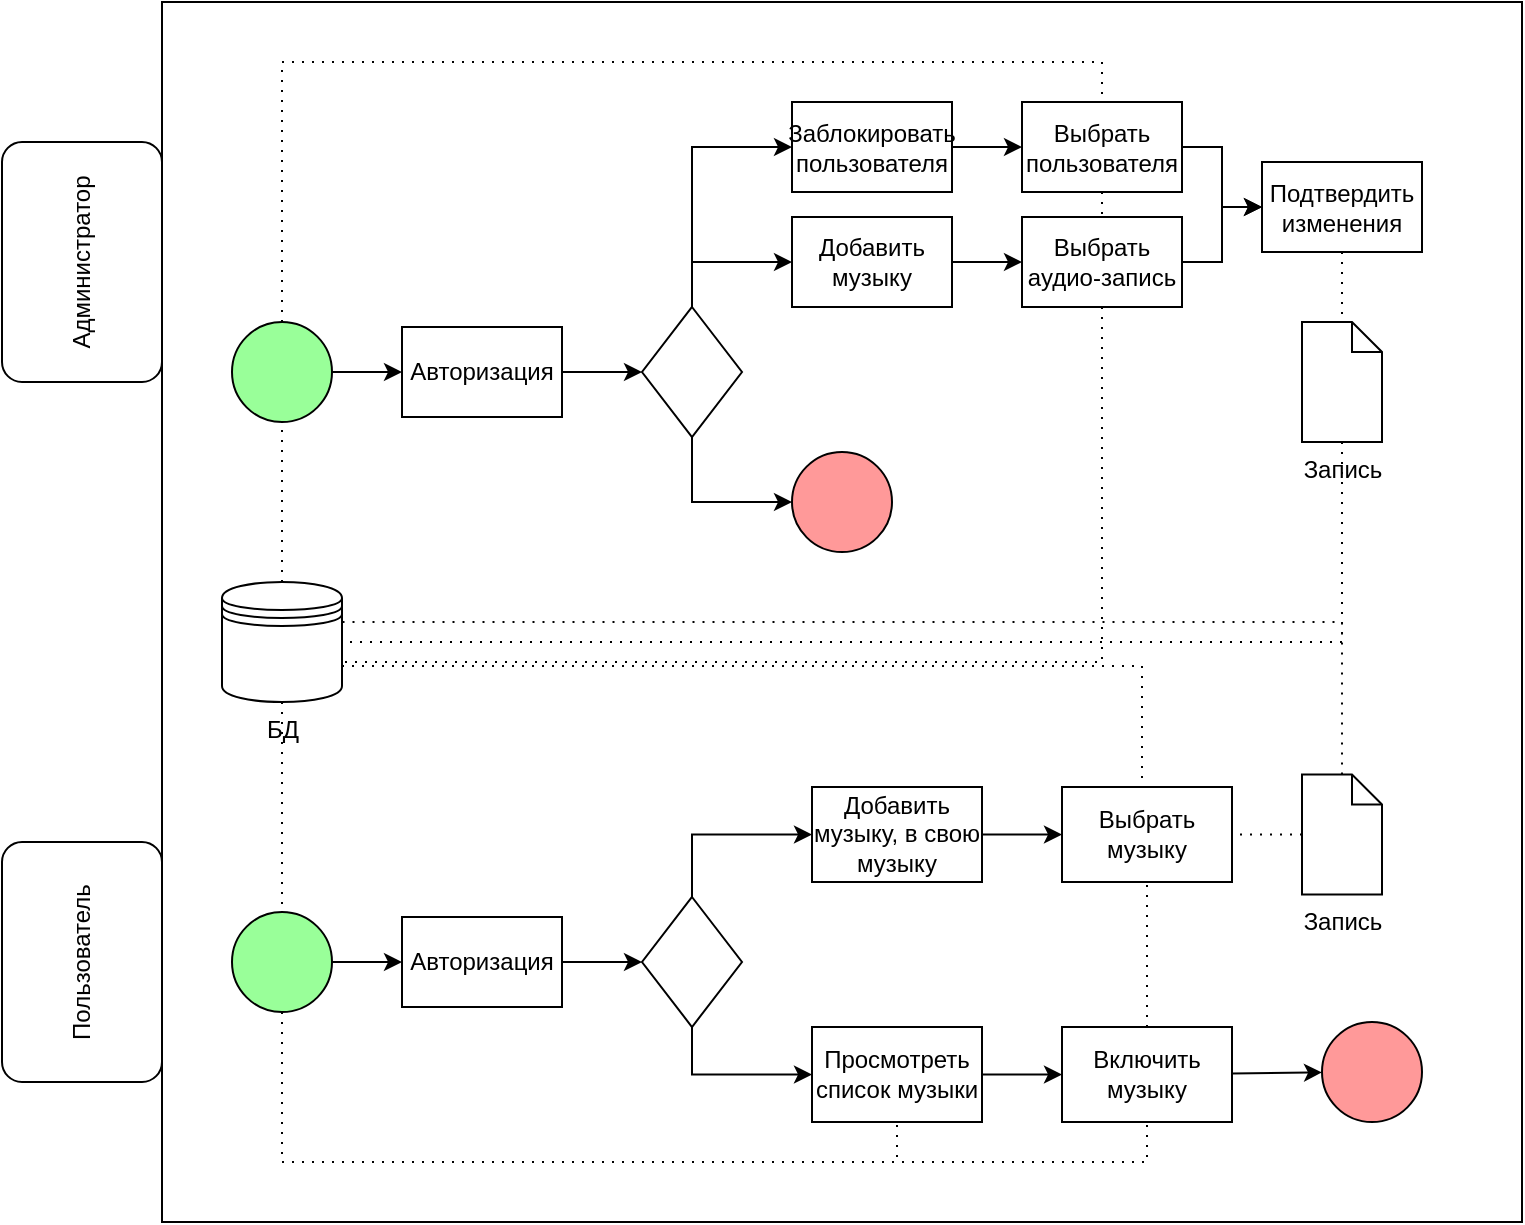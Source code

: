 <mxfile version="24.2.1" type="device">
  <diagram name="Page-1" id="2a216829-ef6e-dabb-86c1-c78162f3ba2b">
    <mxGraphModel dx="1380" dy="639" grid="1" gridSize="10" guides="1" tooltips="1" connect="1" arrows="1" fold="1" page="1" pageScale="1" pageWidth="850" pageHeight="1100" background="none" math="0" shadow="0">
      <root>
        <mxCell id="0" />
        <mxCell id="1" parent="0" />
        <mxCell id="7XbsIDxwbCqd1d_OJ_RB-5" value="" style="rounded=0;whiteSpace=wrap;html=1;" vertex="1" parent="1">
          <mxGeometry x="120" y="250" width="680" height="610" as="geometry" />
        </mxCell>
        <mxCell id="7XbsIDxwbCqd1d_OJ_RB-1" value="БД" style="shape=datastore;html=1;labelPosition=center;verticalLabelPosition=bottom;align=center;verticalAlign=top;" vertex="1" parent="1">
          <mxGeometry x="150" y="540" width="60" height="60" as="geometry" />
        </mxCell>
        <mxCell id="7XbsIDxwbCqd1d_OJ_RB-2" value="Администратор" style="points=[[0.25,0,0],[0.5,0,0],[0.75,0,0],[1,0.25,0],[1,0.5,0],[1,0.75,0],[0.75,1,0],[0.5,1,0],[0.25,1,0],[0,0.75,0],[0,0.5,0],[0,0.25,0]];shape=mxgraph.bpmn.task;whiteSpace=wrap;rectStyle=rounded;size=10;html=1;container=1;expand=0;collapsible=0;taskMarker=abstract;rotation=-90;" vertex="1" parent="1">
          <mxGeometry x="20" y="340" width="120" height="80" as="geometry" />
        </mxCell>
        <mxCell id="7XbsIDxwbCqd1d_OJ_RB-3" value="Пользователь" style="points=[[0.25,0,0],[0.5,0,0],[0.75,0,0],[1,0.25,0],[1,0.5,0],[1,0.75,0],[0.75,1,0],[0.5,1,0],[0.25,1,0],[0,0.75,0],[0,0.5,0],[0,0.25,0]];shape=mxgraph.bpmn.task;whiteSpace=wrap;rectStyle=rounded;size=10;html=1;container=1;expand=0;collapsible=0;taskMarker=abstract;rotation=-90;" vertex="1" parent="1">
          <mxGeometry x="20" y="690" width="120" height="80" as="geometry" />
        </mxCell>
        <mxCell id="7XbsIDxwbCqd1d_OJ_RB-9" style="edgeStyle=orthogonalEdgeStyle;rounded=0;orthogonalLoop=1;jettySize=auto;html=1;exitX=1;exitY=0.5;exitDx=0;exitDy=0;exitPerimeter=0;" edge="1" parent="1" source="7XbsIDxwbCqd1d_OJ_RB-6" target="7XbsIDxwbCqd1d_OJ_RB-8">
          <mxGeometry relative="1" as="geometry" />
        </mxCell>
        <mxCell id="7XbsIDxwbCqd1d_OJ_RB-38" style="edgeStyle=orthogonalEdgeStyle;rounded=0;orthogonalLoop=1;jettySize=auto;html=1;" edge="1" parent="1" source="7XbsIDxwbCqd1d_OJ_RB-7" target="7XbsIDxwbCqd1d_OJ_RB-37">
          <mxGeometry relative="1" as="geometry" />
        </mxCell>
        <mxCell id="7XbsIDxwbCqd1d_OJ_RB-11" style="edgeStyle=orthogonalEdgeStyle;rounded=0;orthogonalLoop=1;jettySize=auto;html=1;exitX=1;exitY=0.5;exitDx=0;exitDy=0;entryX=0;entryY=0.5;entryDx=0;entryDy=0;" edge="1" parent="1" source="7XbsIDxwbCqd1d_OJ_RB-8" target="7XbsIDxwbCqd1d_OJ_RB-10">
          <mxGeometry relative="1" as="geometry" />
        </mxCell>
        <mxCell id="7XbsIDxwbCqd1d_OJ_RB-8" value="Авторизация" style="rounded=0;whiteSpace=wrap;html=1;" vertex="1" parent="1">
          <mxGeometry x="240" y="412.5" width="80" height="45" as="geometry" />
        </mxCell>
        <mxCell id="7XbsIDxwbCqd1d_OJ_RB-16" style="edgeStyle=orthogonalEdgeStyle;rounded=0;orthogonalLoop=1;jettySize=auto;html=1;entryX=0;entryY=0.5;entryDx=0;entryDy=0;exitX=0.5;exitY=0;exitDx=0;exitDy=0;" edge="1" parent="1" source="7XbsIDxwbCqd1d_OJ_RB-10" target="7XbsIDxwbCqd1d_OJ_RB-15">
          <mxGeometry relative="1" as="geometry" />
        </mxCell>
        <mxCell id="7XbsIDxwbCqd1d_OJ_RB-18" style="edgeStyle=orthogonalEdgeStyle;rounded=0;orthogonalLoop=1;jettySize=auto;html=1;entryX=0;entryY=0.5;entryDx=0;entryDy=0;exitX=0.5;exitY=0;exitDx=0;exitDy=0;" edge="1" parent="1" source="7XbsIDxwbCqd1d_OJ_RB-10" target="7XbsIDxwbCqd1d_OJ_RB-17">
          <mxGeometry relative="1" as="geometry" />
        </mxCell>
        <mxCell id="7XbsIDxwbCqd1d_OJ_RB-10" value="" style="rhombus;whiteSpace=wrap;html=1;" vertex="1" parent="1">
          <mxGeometry x="360" y="402.5" width="50" height="65" as="geometry" />
        </mxCell>
        <mxCell id="7XbsIDxwbCqd1d_OJ_RB-12" value="" style="points=[[0.145,0.145,0],[0.5,0,0],[0.855,0.145,0],[1,0.5,0],[0.855,0.855,0],[0.5,1,0],[0.145,0.855,0],[0,0.5,0]];shape=mxgraph.bpmn.event;html=1;verticalLabelPosition=bottom;labelBackgroundColor=#ffffff;verticalAlign=top;align=center;perimeter=ellipsePerimeter;outlineConnect=0;aspect=fixed;outline=standard;symbol=general;fillColor=#FF9999;" vertex="1" parent="1">
          <mxGeometry x="435" y="475" width="50" height="50" as="geometry" />
        </mxCell>
        <mxCell id="7XbsIDxwbCqd1d_OJ_RB-13" style="edgeStyle=orthogonalEdgeStyle;rounded=0;orthogonalLoop=1;jettySize=auto;html=1;exitX=0.5;exitY=1;exitDx=0;exitDy=0;entryX=0;entryY=0.5;entryDx=0;entryDy=0;entryPerimeter=0;" edge="1" parent="1" source="7XbsIDxwbCqd1d_OJ_RB-10" target="7XbsIDxwbCqd1d_OJ_RB-12">
          <mxGeometry relative="1" as="geometry" />
        </mxCell>
        <mxCell id="7XbsIDxwbCqd1d_OJ_RB-21" style="edgeStyle=orthogonalEdgeStyle;rounded=0;orthogonalLoop=1;jettySize=auto;html=1;" edge="1" parent="1" source="7XbsIDxwbCqd1d_OJ_RB-15" target="7XbsIDxwbCqd1d_OJ_RB-19">
          <mxGeometry relative="1" as="geometry" />
        </mxCell>
        <mxCell id="7XbsIDxwbCqd1d_OJ_RB-15" value="Добавить музыку" style="rounded=0;whiteSpace=wrap;html=1;" vertex="1" parent="1">
          <mxGeometry x="435" y="357.5" width="80" height="45" as="geometry" />
        </mxCell>
        <mxCell id="7XbsIDxwbCqd1d_OJ_RB-23" style="edgeStyle=orthogonalEdgeStyle;rounded=0;orthogonalLoop=1;jettySize=auto;html=1;" edge="1" parent="1" source="7XbsIDxwbCqd1d_OJ_RB-17" target="7XbsIDxwbCqd1d_OJ_RB-22">
          <mxGeometry relative="1" as="geometry" />
        </mxCell>
        <mxCell id="7XbsIDxwbCqd1d_OJ_RB-17" value="Заблокировать пользователя" style="rounded=0;whiteSpace=wrap;html=1;" vertex="1" parent="1">
          <mxGeometry x="435" y="300" width="80" height="45" as="geometry" />
        </mxCell>
        <mxCell id="7XbsIDxwbCqd1d_OJ_RB-26" style="edgeStyle=orthogonalEdgeStyle;rounded=0;orthogonalLoop=1;jettySize=auto;html=1;" edge="1" parent="1" source="7XbsIDxwbCqd1d_OJ_RB-19" target="7XbsIDxwbCqd1d_OJ_RB-24">
          <mxGeometry relative="1" as="geometry" />
        </mxCell>
        <mxCell id="7XbsIDxwbCqd1d_OJ_RB-19" value="Выбрать аудио-запись" style="rounded=0;whiteSpace=wrap;html=1;" vertex="1" parent="1">
          <mxGeometry x="550" y="357.5" width="80" height="45" as="geometry" />
        </mxCell>
        <mxCell id="7XbsIDxwbCqd1d_OJ_RB-25" style="edgeStyle=orthogonalEdgeStyle;rounded=0;orthogonalLoop=1;jettySize=auto;html=1;" edge="1" parent="1" source="7XbsIDxwbCqd1d_OJ_RB-22" target="7XbsIDxwbCqd1d_OJ_RB-24">
          <mxGeometry relative="1" as="geometry" />
        </mxCell>
        <mxCell id="7XbsIDxwbCqd1d_OJ_RB-22" value="Выбрать пользователя" style="rounded=0;whiteSpace=wrap;html=1;" vertex="1" parent="1">
          <mxGeometry x="550" y="300" width="80" height="45" as="geometry" />
        </mxCell>
        <mxCell id="7XbsIDxwbCqd1d_OJ_RB-24" value="Подтвердить изменения" style="rounded=0;whiteSpace=wrap;html=1;" vertex="1" parent="1">
          <mxGeometry x="670" y="330" width="80" height="45" as="geometry" />
        </mxCell>
        <mxCell id="7XbsIDxwbCqd1d_OJ_RB-27" value="Запись" style="shape=mxgraph.bpmn.data;labelPosition=center;verticalLabelPosition=bottom;align=center;verticalAlign=top;size=15;html=1;" vertex="1" parent="1">
          <mxGeometry x="690" y="410" width="40" height="60" as="geometry" />
        </mxCell>
        <mxCell id="7XbsIDxwbCqd1d_OJ_RB-29" value="" style="edgeStyle=elbowEdgeStyle;fontSize=12;html=1;endFill=0;startFill=0;endSize=6;startSize=6;dashed=1;dashPattern=1 4;endArrow=none;startArrow=none;rounded=0;exitX=0.5;exitY=1;exitDx=0;exitDy=0;entryX=0.5;entryY=0;entryDx=0;entryDy=0;entryPerimeter=0;" edge="1" parent="1" source="7XbsIDxwbCqd1d_OJ_RB-24" target="7XbsIDxwbCqd1d_OJ_RB-27">
          <mxGeometry width="160" relative="1" as="geometry">
            <mxPoint x="420" y="590" as="sourcePoint" />
            <mxPoint x="580" y="590" as="targetPoint" />
          </mxGeometry>
        </mxCell>
        <mxCell id="7XbsIDxwbCqd1d_OJ_RB-32" value="" style="edgeStyle=elbowEdgeStyle;fontSize=12;html=1;endFill=0;startFill=0;endSize=6;startSize=6;dashed=1;dashPattern=1 4;endArrow=none;startArrow=none;rounded=0;exitX=0.5;exitY=0;exitDx=0;exitDy=0;entryX=0.5;entryY=0;entryDx=0;entryDy=0;" edge="1" parent="1" source="7XbsIDxwbCqd1d_OJ_RB-1" target="7XbsIDxwbCqd1d_OJ_RB-22">
          <mxGeometry width="160" relative="1" as="geometry">
            <mxPoint x="420" y="590" as="sourcePoint" />
            <mxPoint x="180" y="280" as="targetPoint" />
            <Array as="points">
              <mxPoint x="180" y="280" />
            </Array>
          </mxGeometry>
        </mxCell>
        <mxCell id="7XbsIDxwbCqd1d_OJ_RB-30" value="" style="fontSize=12;html=1;endFill=0;startFill=0;endSize=6;startSize=6;dashed=1;dashPattern=1 4;endArrow=none;startArrow=none;rounded=0;entryX=1;entryY=0.5;entryDx=0;entryDy=0;edgeStyle=elbowEdgeStyle;elbow=vertical;exitX=0.5;exitY=1;exitDx=0;exitDy=0;exitPerimeter=0;" edge="1" parent="1" source="7XbsIDxwbCqd1d_OJ_RB-27" target="7XbsIDxwbCqd1d_OJ_RB-1">
          <mxGeometry width="160" relative="1" as="geometry">
            <mxPoint x="710" y="465" as="sourcePoint" />
            <mxPoint x="720" y="415" as="targetPoint" />
            <Array as="points">
              <mxPoint x="460" y="570" />
            </Array>
          </mxGeometry>
        </mxCell>
        <mxCell id="7XbsIDxwbCqd1d_OJ_RB-33" value="" style="edgeStyle=elbowEdgeStyle;fontSize=12;html=1;endFill=0;startFill=0;endSize=6;startSize=6;dashed=1;dashPattern=1 4;endArrow=none;startArrow=none;rounded=0;exitX=0.5;exitY=1;exitDx=0;exitDy=0;entryX=0.5;entryY=0;entryDx=0;entryDy=0;" edge="1" parent="1" source="7XbsIDxwbCqd1d_OJ_RB-22" target="7XbsIDxwbCqd1d_OJ_RB-19">
          <mxGeometry width="160" relative="1" as="geometry">
            <mxPoint x="420" y="440" as="sourcePoint" />
            <mxPoint x="580" y="440" as="targetPoint" />
          </mxGeometry>
        </mxCell>
        <mxCell id="7XbsIDxwbCqd1d_OJ_RB-35" value="" style="edgeStyle=elbowEdgeStyle;fontSize=12;html=1;endFill=0;startFill=0;endSize=6;startSize=6;dashed=1;dashPattern=1 4;endArrow=none;startArrow=none;rounded=0;exitX=0.5;exitY=1;exitDx=0;exitDy=0;" edge="1" parent="1" source="7XbsIDxwbCqd1d_OJ_RB-19">
          <mxGeometry width="160" relative="1" as="geometry">
            <mxPoint x="630" y="540" as="sourcePoint" />
            <mxPoint x="210" y="580" as="targetPoint" />
            <Array as="points">
              <mxPoint x="590" y="550" />
            </Array>
          </mxGeometry>
        </mxCell>
        <mxCell id="7XbsIDxwbCqd1d_OJ_RB-6" value="" style="points=[[0.145,0.145,0],[0.5,0,0],[0.855,0.145,0],[1,0.5,0],[0.855,0.855,0],[0.5,1,0],[0.145,0.855,0],[0,0.5,0]];shape=mxgraph.bpmn.event;html=1;verticalLabelPosition=bottom;labelBackgroundColor=#ffffff;verticalAlign=top;align=center;perimeter=ellipsePerimeter;outlineConnect=0;aspect=fixed;outline=standard;symbol=general;fillColor=#99FF99;" vertex="1" parent="1">
          <mxGeometry x="155" y="410" width="50" height="50" as="geometry" />
        </mxCell>
        <mxCell id="7XbsIDxwbCqd1d_OJ_RB-41" style="edgeStyle=orthogonalEdgeStyle;rounded=0;orthogonalLoop=1;jettySize=auto;html=1;" edge="1" parent="1" source="7XbsIDxwbCqd1d_OJ_RB-37" target="7XbsIDxwbCqd1d_OJ_RB-40">
          <mxGeometry relative="1" as="geometry" />
        </mxCell>
        <mxCell id="7XbsIDxwbCqd1d_OJ_RB-37" value="Авторизация" style="rounded=0;whiteSpace=wrap;html=1;" vertex="1" parent="1">
          <mxGeometry x="240" y="707.5" width="80" height="45" as="geometry" />
        </mxCell>
        <mxCell id="7XbsIDxwbCqd1d_OJ_RB-55" style="edgeStyle=orthogonalEdgeStyle;rounded=0;orthogonalLoop=1;jettySize=auto;html=1;entryX=0;entryY=0.5;entryDx=0;entryDy=0;" edge="1" parent="1" source="7XbsIDxwbCqd1d_OJ_RB-40" target="7XbsIDxwbCqd1d_OJ_RB-54">
          <mxGeometry relative="1" as="geometry">
            <Array as="points">
              <mxPoint x="385" y="666" />
            </Array>
          </mxGeometry>
        </mxCell>
        <mxCell id="7XbsIDxwbCqd1d_OJ_RB-40" value="" style="rhombus;whiteSpace=wrap;html=1;" vertex="1" parent="1">
          <mxGeometry x="360" y="697.5" width="50" height="65" as="geometry" />
        </mxCell>
        <mxCell id="7XbsIDxwbCqd1d_OJ_RB-42" value="" style="points=[[0.145,0.145,0],[0.5,0,0],[0.855,0.145,0],[1,0.5,0],[0.855,0.855,0],[0.5,1,0],[0.145,0.855,0],[0,0.5,0]];shape=mxgraph.bpmn.event;html=1;verticalLabelPosition=bottom;labelBackgroundColor=#ffffff;verticalAlign=top;align=center;perimeter=ellipsePerimeter;outlineConnect=0;aspect=fixed;outline=standard;symbol=general;fillColor=#FF9999;" vertex="1" parent="1">
          <mxGeometry x="700" y="760" width="50" height="50" as="geometry" />
        </mxCell>
        <mxCell id="7XbsIDxwbCqd1d_OJ_RB-43" style="edgeStyle=orthogonalEdgeStyle;rounded=0;orthogonalLoop=1;jettySize=auto;html=1;exitX=0.5;exitY=1;exitDx=0;exitDy=0;entryX=0;entryY=0.5;entryDx=0;entryDy=0;" edge="1" parent="1" target="7XbsIDxwbCqd1d_OJ_RB-47" source="7XbsIDxwbCqd1d_OJ_RB-40">
          <mxGeometry relative="1" as="geometry">
            <mxPoint x="385" y="762.5" as="sourcePoint" />
          </mxGeometry>
        </mxCell>
        <mxCell id="7XbsIDxwbCqd1d_OJ_RB-50" style="edgeStyle=orthogonalEdgeStyle;rounded=0;orthogonalLoop=1;jettySize=auto;html=1;" edge="1" parent="1" source="7XbsIDxwbCqd1d_OJ_RB-47" target="7XbsIDxwbCqd1d_OJ_RB-49">
          <mxGeometry relative="1" as="geometry" />
        </mxCell>
        <mxCell id="7XbsIDxwbCqd1d_OJ_RB-47" value="Просмотреть список музыки" style="rounded=0;whiteSpace=wrap;html=1;" vertex="1" parent="1">
          <mxGeometry x="445" y="762.5" width="85" height="47.5" as="geometry" />
        </mxCell>
        <mxCell id="7XbsIDxwbCqd1d_OJ_RB-51" style="rounded=0;orthogonalLoop=1;jettySize=auto;html=1;" edge="1" parent="1" source="7XbsIDxwbCqd1d_OJ_RB-49" target="7XbsIDxwbCqd1d_OJ_RB-42">
          <mxGeometry relative="1" as="geometry" />
        </mxCell>
        <mxCell id="7XbsIDxwbCqd1d_OJ_RB-52" value="" style="edgeStyle=elbowEdgeStyle;fontSize=12;html=1;endFill=0;startFill=0;endSize=6;startSize=6;dashed=1;dashPattern=1 4;endArrow=none;startArrow=none;rounded=0;exitX=0.5;exitY=1;exitDx=0;exitDy=0;entryX=0.5;entryY=1;entryDx=0;entryDy=0;" edge="1" parent="1" source="7XbsIDxwbCqd1d_OJ_RB-1" target="7XbsIDxwbCqd1d_OJ_RB-47">
          <mxGeometry width="160" relative="1" as="geometry">
            <mxPoint x="190" y="550" as="sourcePoint" />
            <mxPoint x="600" y="310" as="targetPoint" />
            <Array as="points">
              <mxPoint x="330" y="830" />
            </Array>
          </mxGeometry>
        </mxCell>
        <mxCell id="7XbsIDxwbCqd1d_OJ_RB-53" value="" style="edgeStyle=elbowEdgeStyle;fontSize=12;html=1;endFill=0;startFill=0;endSize=6;startSize=6;dashed=1;dashPattern=1 4;endArrow=none;startArrow=none;rounded=0;exitX=0.5;exitY=1;exitDx=0;exitDy=0;entryX=0.5;entryY=1;entryDx=0;entryDy=0;" edge="1" parent="1" source="7XbsIDxwbCqd1d_OJ_RB-1" target="7XbsIDxwbCqd1d_OJ_RB-49">
          <mxGeometry width="160" relative="1" as="geometry">
            <mxPoint x="190" y="610" as="sourcePoint" />
            <mxPoint x="498" y="820" as="targetPoint" />
            <Array as="points">
              <mxPoint x="180" y="830" />
            </Array>
          </mxGeometry>
        </mxCell>
        <mxCell id="7XbsIDxwbCqd1d_OJ_RB-57" style="edgeStyle=orthogonalEdgeStyle;rounded=0;orthogonalLoop=1;jettySize=auto;html=1;" edge="1" parent="1" source="7XbsIDxwbCqd1d_OJ_RB-54" target="7XbsIDxwbCqd1d_OJ_RB-56">
          <mxGeometry relative="1" as="geometry" />
        </mxCell>
        <mxCell id="7XbsIDxwbCqd1d_OJ_RB-54" value="Добавить музыку, в свою музыку" style="rounded=0;whiteSpace=wrap;html=1;" vertex="1" parent="1">
          <mxGeometry x="445" y="642.5" width="85" height="47.5" as="geometry" />
        </mxCell>
        <mxCell id="7XbsIDxwbCqd1d_OJ_RB-56" value="Выбрать музыку" style="rounded=0;whiteSpace=wrap;html=1;" vertex="1" parent="1">
          <mxGeometry x="570" y="642.5" width="85" height="47.5" as="geometry" />
        </mxCell>
        <mxCell id="7XbsIDxwbCqd1d_OJ_RB-58" value="" style="edgeStyle=elbowEdgeStyle;fontSize=12;html=1;endFill=0;startFill=0;endSize=6;startSize=6;dashed=1;dashPattern=1 4;endArrow=none;startArrow=none;rounded=0;exitX=1;exitY=0.7;exitDx=0;exitDy=0;entryX=0.5;entryY=0;entryDx=0;entryDy=0;" edge="1" parent="1" source="7XbsIDxwbCqd1d_OJ_RB-1" target="7XbsIDxwbCqd1d_OJ_RB-56">
          <mxGeometry width="160" relative="1" as="geometry">
            <mxPoint x="190" y="610" as="sourcePoint" />
            <mxPoint x="623" y="820" as="targetPoint" />
            <Array as="points">
              <mxPoint x="610" y="610" />
            </Array>
          </mxGeometry>
        </mxCell>
        <mxCell id="7XbsIDxwbCqd1d_OJ_RB-59" value="" style="edgeStyle=elbowEdgeStyle;fontSize=12;html=1;endFill=0;startFill=0;endSize=6;startSize=6;dashed=1;dashPattern=1 4;endArrow=none;startArrow=none;rounded=0;exitX=0.5;exitY=1;exitDx=0;exitDy=0;entryX=0.5;entryY=1;entryDx=0;entryDy=0;" edge="1" parent="1" source="7XbsIDxwbCqd1d_OJ_RB-1" target="7XbsIDxwbCqd1d_OJ_RB-56">
          <mxGeometry width="160" relative="1" as="geometry">
            <mxPoint x="190" y="610" as="sourcePoint" />
            <mxPoint x="623" y="820" as="targetPoint" />
            <Array as="points">
              <mxPoint x="410" y="830" />
            </Array>
          </mxGeometry>
        </mxCell>
        <mxCell id="7XbsIDxwbCqd1d_OJ_RB-49" value="Включить музыку" style="rounded=0;whiteSpace=wrap;html=1;" vertex="1" parent="1">
          <mxGeometry x="570" y="762.5" width="85" height="47.5" as="geometry" />
        </mxCell>
        <mxCell id="7XbsIDxwbCqd1d_OJ_RB-60" value="Запись" style="shape=mxgraph.bpmn.data;labelPosition=center;verticalLabelPosition=bottom;align=center;verticalAlign=top;size=15;html=1;" vertex="1" parent="1">
          <mxGeometry x="690" y="636.25" width="40" height="60" as="geometry" />
        </mxCell>
        <mxCell id="7XbsIDxwbCqd1d_OJ_RB-62" value="" style="edgeStyle=elbowEdgeStyle;fontSize=12;html=1;endFill=0;startFill=0;endSize=6;startSize=6;dashed=1;dashPattern=1 4;endArrow=none;startArrow=none;rounded=0;exitX=0;exitY=0.5;exitDx=0;exitDy=0;entryX=1;entryY=0.5;entryDx=0;entryDy=0;exitPerimeter=0;" edge="1" parent="1" source="7XbsIDxwbCqd1d_OJ_RB-60" target="7XbsIDxwbCqd1d_OJ_RB-56">
          <mxGeometry width="160" relative="1" as="geometry">
            <mxPoint x="720" y="385" as="sourcePoint" />
            <mxPoint x="720" y="420" as="targetPoint" />
          </mxGeometry>
        </mxCell>
        <mxCell id="7XbsIDxwbCqd1d_OJ_RB-63" value="" style="fontSize=12;html=1;endFill=0;startFill=0;endSize=6;startSize=6;dashed=1;dashPattern=1 4;endArrow=none;startArrow=none;rounded=0;entryX=1;entryY=0.3;entryDx=0;entryDy=0;edgeStyle=elbowEdgeStyle;elbow=vertical;exitX=0.5;exitY=0;exitDx=0;exitDy=0;exitPerimeter=0;" edge="1" parent="1" source="7XbsIDxwbCqd1d_OJ_RB-60" target="7XbsIDxwbCqd1d_OJ_RB-1">
          <mxGeometry width="160" relative="1" as="geometry">
            <mxPoint x="720" y="475" as="sourcePoint" />
            <mxPoint x="220" y="580" as="targetPoint" />
            <Array as="points">
              <mxPoint x="460" y="560" />
            </Array>
          </mxGeometry>
        </mxCell>
        <mxCell id="7XbsIDxwbCqd1d_OJ_RB-7" value="" style="points=[[0.145,0.145,0],[0.5,0,0],[0.855,0.145,0],[1,0.5,0],[0.855,0.855,0],[0.5,1,0],[0.145,0.855,0],[0,0.5,0]];shape=mxgraph.bpmn.event;html=1;verticalLabelPosition=bottom;labelBackgroundColor=#ffffff;verticalAlign=top;align=center;perimeter=ellipsePerimeter;outlineConnect=0;aspect=fixed;outline=standard;symbol=general;fillColor=#99FF99;" vertex="1" parent="1">
          <mxGeometry x="155" y="705" width="50" height="50" as="geometry" />
        </mxCell>
      </root>
    </mxGraphModel>
  </diagram>
</mxfile>
